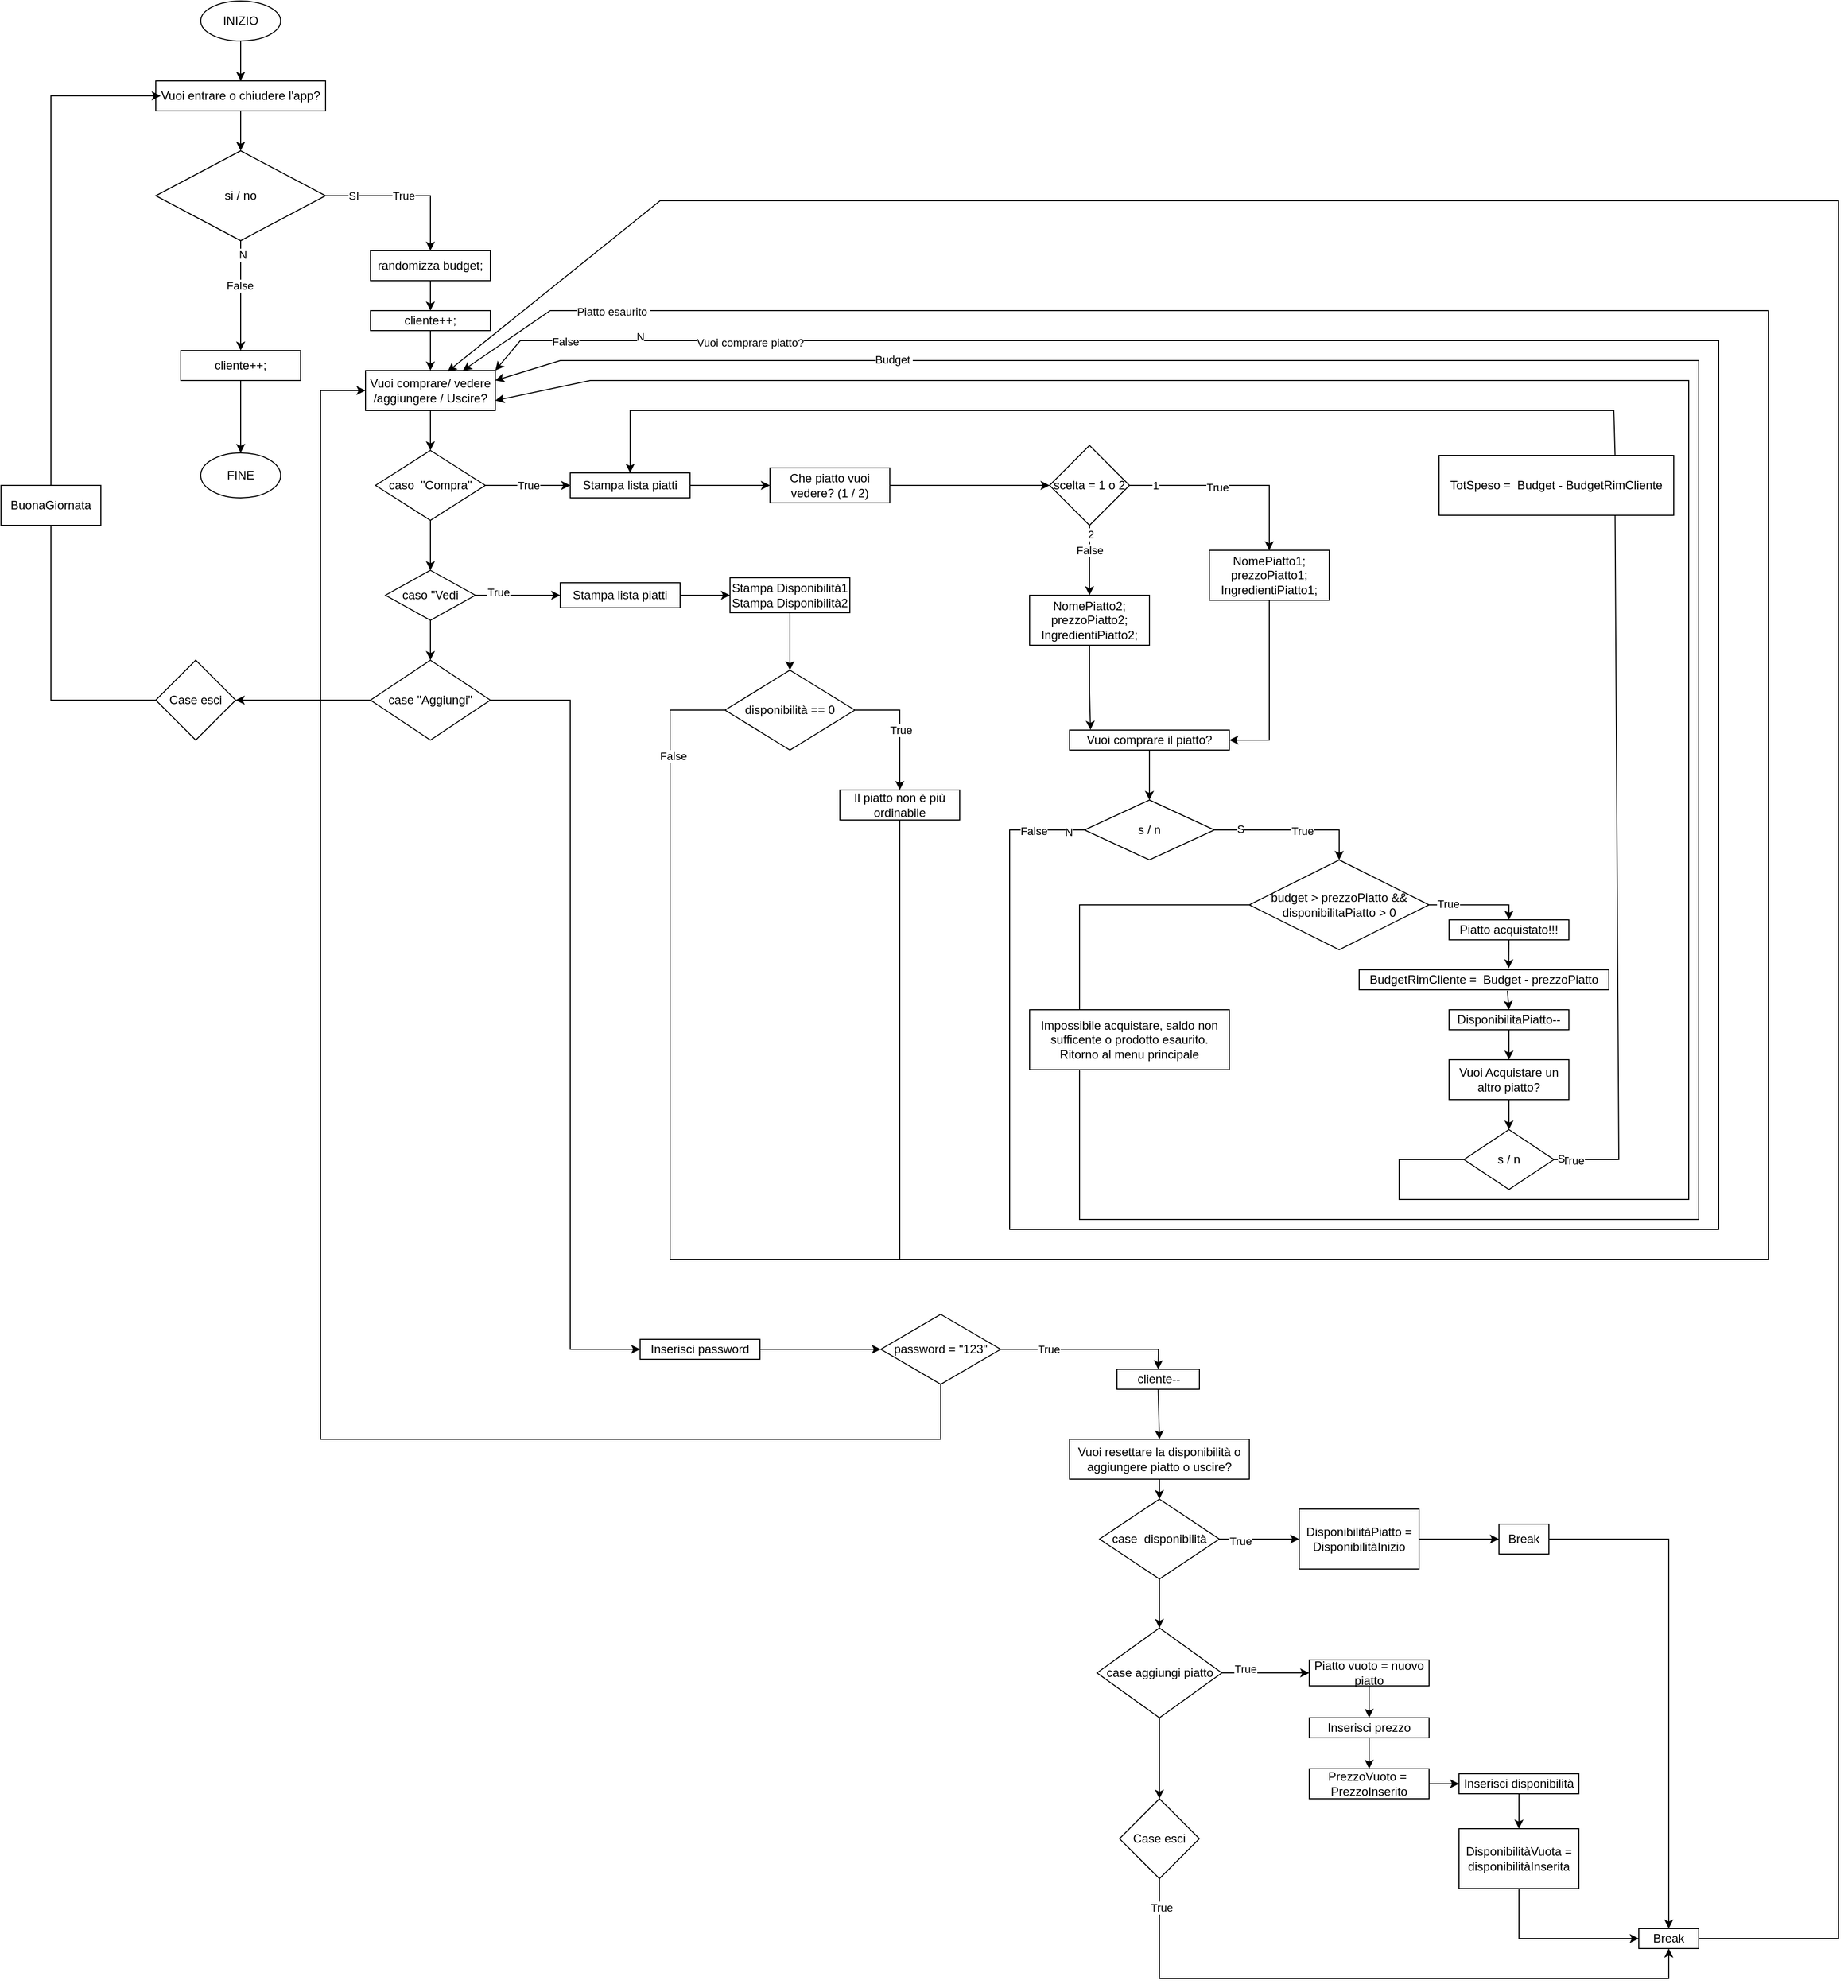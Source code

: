 <mxfile version="20.8.20" type="device"><diagram id="C5RBs43oDa-KdzZeNtuy" name="Page-1"><mxGraphModel dx="952" dy="991" grid="1" gridSize="10" guides="1" tooltips="1" connect="1" arrows="1" fold="1" page="1" pageScale="1" pageWidth="827" pageHeight="1169" math="0" shadow="0"><root><mxCell id="WIyWlLk6GJQsqaUBKTNV-0"/><mxCell id="WIyWlLk6GJQsqaUBKTNV-1" parent="WIyWlLk6GJQsqaUBKTNV-0"/><mxCell id="HWmcIT5yTy3Ce09cvXAD-0" value="INIZIO" style="ellipse;whiteSpace=wrap;html=1;" vertex="1" parent="WIyWlLk6GJQsqaUBKTNV-1"><mxGeometry x="440" y="80" width="80" height="40" as="geometry"/></mxCell><mxCell id="HWmcIT5yTy3Ce09cvXAD-1" value="" style="endArrow=classic;html=1;rounded=0;exitX=0.5;exitY=1;exitDx=0;exitDy=0;entryX=0.5;entryY=0;entryDx=0;entryDy=0;" edge="1" parent="WIyWlLk6GJQsqaUBKTNV-1" source="HWmcIT5yTy3Ce09cvXAD-0" target="HWmcIT5yTy3Ce09cvXAD-2"><mxGeometry width="50" height="50" relative="1" as="geometry"><mxPoint x="390" y="530" as="sourcePoint"/><mxPoint x="480" y="180" as="targetPoint"/></mxGeometry></mxCell><mxCell id="HWmcIT5yTy3Ce09cvXAD-2" value="Vuoi entrare o chiudere l'app?" style="rounded=0;whiteSpace=wrap;html=1;" vertex="1" parent="WIyWlLk6GJQsqaUBKTNV-1"><mxGeometry x="395" y="160" width="170" height="30" as="geometry"/></mxCell><mxCell id="HWmcIT5yTy3Ce09cvXAD-3" value="si / no" style="rhombus;whiteSpace=wrap;html=1;" vertex="1" parent="WIyWlLk6GJQsqaUBKTNV-1"><mxGeometry x="395" y="230" width="170" height="90" as="geometry"/></mxCell><mxCell id="HWmcIT5yTy3Ce09cvXAD-4" value="" style="endArrow=classic;html=1;rounded=0;exitX=0.5;exitY=1;exitDx=0;exitDy=0;entryX=0.5;entryY=0;entryDx=0;entryDy=0;" edge="1" parent="WIyWlLk6GJQsqaUBKTNV-1" source="HWmcIT5yTy3Ce09cvXAD-2" target="HWmcIT5yTy3Ce09cvXAD-3"><mxGeometry width="50" height="50" relative="1" as="geometry"><mxPoint x="390" y="520" as="sourcePoint"/><mxPoint x="440" y="470" as="targetPoint"/></mxGeometry></mxCell><mxCell id="HWmcIT5yTy3Ce09cvXAD-5" value="randomizza budget;" style="rounded=0;whiteSpace=wrap;html=1;" vertex="1" parent="WIyWlLk6GJQsqaUBKTNV-1"><mxGeometry x="610" y="330" width="120" height="30" as="geometry"/></mxCell><mxCell id="HWmcIT5yTy3Ce09cvXAD-6" value="Vuoi comprare/ vedere /aggiungere / Uscire?" style="rounded=0;whiteSpace=wrap;html=1;" vertex="1" parent="WIyWlLk6GJQsqaUBKTNV-1"><mxGeometry x="605" y="450" width="130" height="40" as="geometry"/></mxCell><mxCell id="HWmcIT5yTy3Ce09cvXAD-7" value="cliente++;" style="rounded=0;whiteSpace=wrap;html=1;" vertex="1" parent="WIyWlLk6GJQsqaUBKTNV-1"><mxGeometry x="610" y="390" width="120" height="20" as="geometry"/></mxCell><mxCell id="HWmcIT5yTy3Ce09cvXAD-8" value="" style="endArrow=classic;html=1;rounded=0;exitX=1;exitY=0.5;exitDx=0;exitDy=0;entryX=0.5;entryY=0;entryDx=0;entryDy=0;" edge="1" parent="WIyWlLk6GJQsqaUBKTNV-1" source="HWmcIT5yTy3Ce09cvXAD-3" target="HWmcIT5yTy3Ce09cvXAD-5"><mxGeometry width="50" height="50" relative="1" as="geometry"><mxPoint x="390" y="520" as="sourcePoint"/><mxPoint x="750" y="275" as="targetPoint"/><Array as="points"><mxPoint x="670" y="275"/></Array></mxGeometry></mxCell><mxCell id="HWmcIT5yTy3Ce09cvXAD-13" value="True" style="edgeLabel;html=1;align=center;verticalAlign=middle;resizable=0;points=[];" vertex="1" connectable="0" parent="HWmcIT5yTy3Ce09cvXAD-8"><mxGeometry x="-0.025" relative="1" as="geometry"><mxPoint as="offset"/></mxGeometry></mxCell><mxCell id="HWmcIT5yTy3Ce09cvXAD-14" value="SI" style="edgeLabel;html=1;align=center;verticalAlign=middle;resizable=0;points=[];" vertex="1" connectable="0" parent="HWmcIT5yTy3Ce09cvXAD-8"><mxGeometry x="-0.65" relative="1" as="geometry"><mxPoint as="offset"/></mxGeometry></mxCell><mxCell id="HWmcIT5yTy3Ce09cvXAD-10" value="cliente++;" style="rounded=0;whiteSpace=wrap;html=1;" vertex="1" parent="WIyWlLk6GJQsqaUBKTNV-1"><mxGeometry x="420" y="430" width="120" height="30" as="geometry"/></mxCell><mxCell id="HWmcIT5yTy3Ce09cvXAD-11" value="" style="endArrow=classic;html=1;rounded=0;exitX=0.5;exitY=1;exitDx=0;exitDy=0;entryX=0.5;entryY=0;entryDx=0;entryDy=0;" edge="1" parent="WIyWlLk6GJQsqaUBKTNV-1" source="HWmcIT5yTy3Ce09cvXAD-5" target="HWmcIT5yTy3Ce09cvXAD-7"><mxGeometry width="50" height="50" relative="1" as="geometry"><mxPoint x="390" y="520" as="sourcePoint"/><mxPoint x="440" y="470" as="targetPoint"/></mxGeometry></mxCell><mxCell id="HWmcIT5yTy3Ce09cvXAD-15" value="" style="endArrow=classic;html=1;rounded=0;exitX=0.5;exitY=1;exitDx=0;exitDy=0;entryX=0.5;entryY=0;entryDx=0;entryDy=0;" edge="1" parent="WIyWlLk6GJQsqaUBKTNV-1" source="HWmcIT5yTy3Ce09cvXAD-3" target="HWmcIT5yTy3Ce09cvXAD-10"><mxGeometry width="50" height="50" relative="1" as="geometry"><mxPoint x="390" y="520" as="sourcePoint"/><mxPoint x="160" y="320" as="targetPoint"/><Array as="points"><mxPoint x="480" y="360"/></Array></mxGeometry></mxCell><mxCell id="HWmcIT5yTy3Ce09cvXAD-155" value="N" style="edgeLabel;html=1;align=center;verticalAlign=middle;resizable=0;points=[];" vertex="1" connectable="0" parent="HWmcIT5yTy3Ce09cvXAD-15"><mxGeometry x="-0.758" y="2" relative="1" as="geometry"><mxPoint as="offset"/></mxGeometry></mxCell><mxCell id="HWmcIT5yTy3Ce09cvXAD-156" value="False" style="edgeLabel;html=1;align=center;verticalAlign=middle;resizable=0;points=[];" vertex="1" connectable="0" parent="HWmcIT5yTy3Ce09cvXAD-15"><mxGeometry x="-0.19" y="-1" relative="1" as="geometry"><mxPoint as="offset"/></mxGeometry></mxCell><mxCell id="HWmcIT5yTy3Ce09cvXAD-16" value="" style="endArrow=classic;html=1;rounded=0;exitX=0.5;exitY=1;exitDx=0;exitDy=0;entryX=0.5;entryY=0;entryDx=0;entryDy=0;" edge="1" parent="WIyWlLk6GJQsqaUBKTNV-1" source="HWmcIT5yTy3Ce09cvXAD-10" target="HWmcIT5yTy3Ce09cvXAD-17"><mxGeometry width="50" height="50" relative="1" as="geometry"><mxPoint x="390" y="650" as="sourcePoint"/><mxPoint x="140" y="490" as="targetPoint"/></mxGeometry></mxCell><mxCell id="HWmcIT5yTy3Ce09cvXAD-17" value="FINE" style="ellipse;whiteSpace=wrap;html=1;" vertex="1" parent="WIyWlLk6GJQsqaUBKTNV-1"><mxGeometry x="440" y="532.5" width="80" height="45" as="geometry"/></mxCell><mxCell id="HWmcIT5yTy3Ce09cvXAD-18" value="" style="endArrow=classic;html=1;rounded=0;exitX=0.5;exitY=1;exitDx=0;exitDy=0;entryX=0.5;entryY=0;entryDx=0;entryDy=0;" edge="1" parent="WIyWlLk6GJQsqaUBKTNV-1" source="HWmcIT5yTy3Ce09cvXAD-7" target="HWmcIT5yTy3Ce09cvXAD-6"><mxGeometry width="50" height="50" relative="1" as="geometry"><mxPoint x="390" y="630" as="sourcePoint"/><mxPoint x="440" y="580" as="targetPoint"/></mxGeometry></mxCell><mxCell id="HWmcIT5yTy3Ce09cvXAD-19" value="caso&amp;nbsp; &quot;Compra&quot;" style="rhombus;whiteSpace=wrap;html=1;" vertex="1" parent="WIyWlLk6GJQsqaUBKTNV-1"><mxGeometry x="615" y="530" width="110" height="70" as="geometry"/></mxCell><mxCell id="HWmcIT5yTy3Ce09cvXAD-20" value="" style="endArrow=classic;html=1;rounded=0;exitX=0.5;exitY=1;exitDx=0;exitDy=0;entryX=0.5;entryY=0;entryDx=0;entryDy=0;" edge="1" parent="WIyWlLk6GJQsqaUBKTNV-1" source="HWmcIT5yTy3Ce09cvXAD-6" target="HWmcIT5yTy3Ce09cvXAD-19"><mxGeometry width="50" height="50" relative="1" as="geometry"><mxPoint x="610" y="630" as="sourcePoint"/><mxPoint x="660" y="580" as="targetPoint"/></mxGeometry></mxCell><mxCell id="HWmcIT5yTy3Ce09cvXAD-21" value="Stampa lista piatti" style="rounded=0;whiteSpace=wrap;html=1;" vertex="1" parent="WIyWlLk6GJQsqaUBKTNV-1"><mxGeometry x="810" y="552.5" width="120" height="25" as="geometry"/></mxCell><mxCell id="HWmcIT5yTy3Ce09cvXAD-22" value="True" style="endArrow=classic;html=1;rounded=0;exitX=1;exitY=0.5;exitDx=0;exitDy=0;entryX=0;entryY=0.5;entryDx=0;entryDy=0;" edge="1" parent="WIyWlLk6GJQsqaUBKTNV-1" source="HWmcIT5yTy3Ce09cvXAD-19" target="HWmcIT5yTy3Ce09cvXAD-21"><mxGeometry width="50" height="50" relative="1" as="geometry"><mxPoint x="950" y="630" as="sourcePoint"/><mxPoint x="1000" y="580" as="targetPoint"/></mxGeometry></mxCell><mxCell id="HWmcIT5yTy3Ce09cvXAD-23" value="Che piatto vuoi vedere? (1 / 2)" style="rounded=0;whiteSpace=wrap;html=1;" vertex="1" parent="WIyWlLk6GJQsqaUBKTNV-1"><mxGeometry x="1010" y="547.5" width="120" height="35" as="geometry"/></mxCell><mxCell id="HWmcIT5yTy3Ce09cvXAD-24" value="" style="endArrow=classic;html=1;rounded=0;exitX=1;exitY=0.5;exitDx=0;exitDy=0;entryX=0;entryY=0.5;entryDx=0;entryDy=0;" edge="1" parent="WIyWlLk6GJQsqaUBKTNV-1" source="HWmcIT5yTy3Ce09cvXAD-21" target="HWmcIT5yTy3Ce09cvXAD-23"><mxGeometry width="50" height="50" relative="1" as="geometry"><mxPoint x="950" y="630" as="sourcePoint"/><mxPoint x="1000" y="580" as="targetPoint"/></mxGeometry></mxCell><mxCell id="HWmcIT5yTy3Ce09cvXAD-25" value="scelta = 1 o 2" style="rhombus;whiteSpace=wrap;html=1;" vertex="1" parent="WIyWlLk6GJQsqaUBKTNV-1"><mxGeometry x="1290" y="525" width="80" height="80" as="geometry"/></mxCell><mxCell id="HWmcIT5yTy3Ce09cvXAD-26" value="" style="endArrow=classic;html=1;rounded=0;exitX=1;exitY=0.5;exitDx=0;exitDy=0;entryX=0;entryY=0.5;entryDx=0;entryDy=0;" edge="1" parent="WIyWlLk6GJQsqaUBKTNV-1" source="HWmcIT5yTy3Ce09cvXAD-23" target="HWmcIT5yTy3Ce09cvXAD-25"><mxGeometry width="50" height="50" relative="1" as="geometry"><mxPoint x="1100" y="750" as="sourcePoint"/><mxPoint x="1150" y="700" as="targetPoint"/></mxGeometry></mxCell><mxCell id="HWmcIT5yTy3Ce09cvXAD-27" value="NomePiatto1;&lt;br&gt;prezzoPiatto1;&lt;br&gt;IngredientiPiatto1;" style="rounded=0;whiteSpace=wrap;html=1;" vertex="1" parent="WIyWlLk6GJQsqaUBKTNV-1"><mxGeometry x="1450" y="630" width="120" height="50" as="geometry"/></mxCell><mxCell id="HWmcIT5yTy3Ce09cvXAD-28" value="" style="endArrow=classic;html=1;rounded=0;exitX=1;exitY=0.5;exitDx=0;exitDy=0;entryX=0.5;entryY=0;entryDx=0;entryDy=0;" edge="1" parent="WIyWlLk6GJQsqaUBKTNV-1" source="HWmcIT5yTy3Ce09cvXAD-25" target="HWmcIT5yTy3Ce09cvXAD-27"><mxGeometry width="50" height="50" relative="1" as="geometry"><mxPoint x="1100" y="740" as="sourcePoint"/><mxPoint x="1150" y="690" as="targetPoint"/><Array as="points"><mxPoint x="1510" y="565"/></Array></mxGeometry></mxCell><mxCell id="HWmcIT5yTy3Ce09cvXAD-29" value="1" style="edgeLabel;html=1;align=center;verticalAlign=middle;resizable=0;points=[];" vertex="1" connectable="0" parent="HWmcIT5yTy3Ce09cvXAD-28"><mxGeometry x="-0.744" relative="1" as="geometry"><mxPoint as="offset"/></mxGeometry></mxCell><mxCell id="HWmcIT5yTy3Ce09cvXAD-30" value="True" style="edgeLabel;html=1;align=center;verticalAlign=middle;resizable=0;points=[];" vertex="1" connectable="0" parent="HWmcIT5yTy3Ce09cvXAD-28"><mxGeometry x="-0.144" y="-2" relative="1" as="geometry"><mxPoint as="offset"/></mxGeometry></mxCell><mxCell id="HWmcIT5yTy3Ce09cvXAD-31" value="NomePiatto2;&lt;br style=&quot;border-color: var(--border-color);&quot;&gt;prezzoPiatto2;&lt;br style=&quot;border-color: var(--border-color);&quot;&gt;IngredientiPiatto2;" style="rounded=0;whiteSpace=wrap;html=1;" vertex="1" parent="WIyWlLk6GJQsqaUBKTNV-1"><mxGeometry x="1270" y="675" width="120" height="50" as="geometry"/></mxCell><mxCell id="HWmcIT5yTy3Ce09cvXAD-32" value="" style="endArrow=classic;html=1;rounded=0;exitX=0.5;exitY=1;exitDx=0;exitDy=0;entryX=0.5;entryY=0;entryDx=0;entryDy=0;" edge="1" parent="WIyWlLk6GJQsqaUBKTNV-1" source="HWmcIT5yTy3Ce09cvXAD-25" target="HWmcIT5yTy3Ce09cvXAD-31"><mxGeometry width="50" height="50" relative="1" as="geometry"><mxPoint x="1100" y="720" as="sourcePoint"/><mxPoint x="1150" y="670" as="targetPoint"/><Array as="points"><mxPoint x="1330" y="650"/></Array></mxGeometry></mxCell><mxCell id="HWmcIT5yTy3Ce09cvXAD-33" value="2" style="edgeLabel;html=1;align=center;verticalAlign=middle;resizable=0;points=[];" vertex="1" connectable="0" parent="HWmcIT5yTy3Ce09cvXAD-32"><mxGeometry x="-0.764" y="1" relative="1" as="geometry"><mxPoint as="offset"/></mxGeometry></mxCell><mxCell id="HWmcIT5yTy3Ce09cvXAD-34" value="False" style="edgeLabel;html=1;align=center;verticalAlign=middle;resizable=0;points=[];" vertex="1" connectable="0" parent="HWmcIT5yTy3Ce09cvXAD-32"><mxGeometry x="-0.279" relative="1" as="geometry"><mxPoint as="offset"/></mxGeometry></mxCell><mxCell id="HWmcIT5yTy3Ce09cvXAD-35" value="" style="endArrow=classic;html=1;rounded=0;exitX=0.5;exitY=1;exitDx=0;exitDy=0;entryX=0.131;entryY=-0.012;entryDx=0;entryDy=0;entryPerimeter=0;" edge="1" parent="WIyWlLk6GJQsqaUBKTNV-1" source="HWmcIT5yTy3Ce09cvXAD-31" target="HWmcIT5yTy3Ce09cvXAD-38"><mxGeometry width="50" height="50" relative="1" as="geometry"><mxPoint x="1100" y="850" as="sourcePoint"/><mxPoint x="1080" y="870" as="targetPoint"/><Array as="points"><mxPoint x="1330" y="770"/></Array></mxGeometry></mxCell><mxCell id="HWmcIT5yTy3Ce09cvXAD-36" value="" style="endArrow=classic;html=1;rounded=0;exitX=0.5;exitY=1;exitDx=0;exitDy=0;entryX=1;entryY=0.5;entryDx=0;entryDy=0;" edge="1" parent="WIyWlLk6GJQsqaUBKTNV-1" source="HWmcIT5yTy3Ce09cvXAD-27" target="HWmcIT5yTy3Ce09cvXAD-38"><mxGeometry width="50" height="50" relative="1" as="geometry"><mxPoint x="1100" y="850" as="sourcePoint"/><mxPoint x="1080" y="870" as="targetPoint"/><Array as="points"><mxPoint x="1510" y="780"/><mxPoint x="1510" y="820"/></Array></mxGeometry></mxCell><mxCell id="HWmcIT5yTy3Ce09cvXAD-37" value="s / n" style="rhombus;whiteSpace=wrap;html=1;" vertex="1" parent="WIyWlLk6GJQsqaUBKTNV-1"><mxGeometry x="1325" y="880" width="130" height="60" as="geometry"/></mxCell><mxCell id="HWmcIT5yTy3Ce09cvXAD-38" value="Vuoi comprare il piatto?" style="rounded=0;whiteSpace=wrap;html=1;" vertex="1" parent="WIyWlLk6GJQsqaUBKTNV-1"><mxGeometry x="1310" y="810" width="160" height="20" as="geometry"/></mxCell><mxCell id="HWmcIT5yTy3Ce09cvXAD-39" value="" style="endArrow=classic;html=1;rounded=0;exitX=0.5;exitY=1;exitDx=0;exitDy=0;entryX=0.5;entryY=0;entryDx=0;entryDy=0;" edge="1" parent="WIyWlLk6GJQsqaUBKTNV-1" source="HWmcIT5yTy3Ce09cvXAD-38" target="HWmcIT5yTy3Ce09cvXAD-37"><mxGeometry width="50" height="50" relative="1" as="geometry"><mxPoint x="1100" y="840" as="sourcePoint"/><mxPoint x="1150" y="790" as="targetPoint"/></mxGeometry></mxCell><mxCell id="HWmcIT5yTy3Ce09cvXAD-41" value="budget &amp;gt; prezzoPiatto &amp;amp;&amp;amp;&lt;br&gt;disponibilitaPiatto &amp;gt; 0" style="rhombus;whiteSpace=wrap;html=1;" vertex="1" parent="WIyWlLk6GJQsqaUBKTNV-1"><mxGeometry x="1490" y="940" width="180" height="90" as="geometry"/></mxCell><mxCell id="HWmcIT5yTy3Ce09cvXAD-46" value="Piatto acquistato!!!" style="rounded=0;whiteSpace=wrap;html=1;" vertex="1" parent="WIyWlLk6GJQsqaUBKTNV-1"><mxGeometry x="1690" y="1000" width="120" height="20" as="geometry"/></mxCell><mxCell id="HWmcIT5yTy3Ce09cvXAD-47" value="DisponibilitaPiatto--" style="rounded=0;whiteSpace=wrap;html=1;" vertex="1" parent="WIyWlLk6GJQsqaUBKTNV-1"><mxGeometry x="1690" y="1090" width="120" height="20" as="geometry"/></mxCell><mxCell id="HWmcIT5yTy3Ce09cvXAD-51" value="" style="endArrow=classic;html=1;rounded=0;exitX=1;exitY=0.5;exitDx=0;exitDy=0;entryX=0.5;entryY=0;entryDx=0;entryDy=0;" edge="1" parent="WIyWlLk6GJQsqaUBKTNV-1" source="HWmcIT5yTy3Ce09cvXAD-37" target="HWmcIT5yTy3Ce09cvXAD-41"><mxGeometry width="50" height="50" relative="1" as="geometry"><mxPoint x="1610" y="940" as="sourcePoint"/><mxPoint x="1660" y="890" as="targetPoint"/><Array as="points"><mxPoint x="1580" y="910"/></Array></mxGeometry></mxCell><mxCell id="HWmcIT5yTy3Ce09cvXAD-52" value="S" style="edgeLabel;html=1;align=center;verticalAlign=middle;resizable=0;points=[];" vertex="1" connectable="0" parent="HWmcIT5yTy3Ce09cvXAD-51"><mxGeometry x="-0.664" y="1" relative="1" as="geometry"><mxPoint as="offset"/></mxGeometry></mxCell><mxCell id="HWmcIT5yTy3Ce09cvXAD-53" value="True" style="edgeLabel;html=1;align=center;verticalAlign=middle;resizable=0;points=[];" vertex="1" connectable="0" parent="HWmcIT5yTy3Ce09cvXAD-51"><mxGeometry x="0.136" y="-1" relative="1" as="geometry"><mxPoint as="offset"/></mxGeometry></mxCell><mxCell id="HWmcIT5yTy3Ce09cvXAD-54" value="" style="endArrow=classic;html=1;rounded=0;exitX=1;exitY=0.5;exitDx=0;exitDy=0;entryX=0.5;entryY=0;entryDx=0;entryDy=0;" edge="1" parent="WIyWlLk6GJQsqaUBKTNV-1" source="HWmcIT5yTy3Ce09cvXAD-41" target="HWmcIT5yTy3Ce09cvXAD-46"><mxGeometry width="50" height="50" relative="1" as="geometry"><mxPoint x="1610" y="1070" as="sourcePoint"/><mxPoint x="1660" y="1020" as="targetPoint"/><Array as="points"><mxPoint x="1750" y="985"/></Array></mxGeometry></mxCell><mxCell id="HWmcIT5yTy3Ce09cvXAD-55" value="True" style="edgeLabel;html=1;align=center;verticalAlign=middle;resizable=0;points=[];" vertex="1" connectable="0" parent="HWmcIT5yTy3Ce09cvXAD-54"><mxGeometry x="-0.6" y="1" relative="1" as="geometry"><mxPoint as="offset"/></mxGeometry></mxCell><mxCell id="HWmcIT5yTy3Ce09cvXAD-56" value="Vuoi Acquistare un altro piatto?" style="rounded=0;whiteSpace=wrap;html=1;" vertex="1" parent="WIyWlLk6GJQsqaUBKTNV-1"><mxGeometry x="1690" y="1140" width="120" height="40" as="geometry"/></mxCell><mxCell id="HWmcIT5yTy3Ce09cvXAD-57" value="" style="endArrow=classic;html=1;rounded=0;exitX=0.5;exitY=1;exitDx=0;exitDy=0;entryX=0.5;entryY=0;entryDx=0;entryDy=0;" edge="1" parent="WIyWlLk6GJQsqaUBKTNV-1" source="HWmcIT5yTy3Ce09cvXAD-47" target="HWmcIT5yTy3Ce09cvXAD-56"><mxGeometry width="50" height="50" relative="1" as="geometry"><mxPoint x="1610" y="1190" as="sourcePoint"/><mxPoint x="1660" y="1140" as="targetPoint"/></mxGeometry></mxCell><mxCell id="HWmcIT5yTy3Ce09cvXAD-58" value="s / n" style="rhombus;whiteSpace=wrap;html=1;" vertex="1" parent="WIyWlLk6GJQsqaUBKTNV-1"><mxGeometry x="1705" y="1210" width="90" height="60" as="geometry"/></mxCell><mxCell id="HWmcIT5yTy3Ce09cvXAD-59" value="" style="endArrow=classic;html=1;rounded=0;exitX=0.5;exitY=1;exitDx=0;exitDy=0;entryX=0.5;entryY=0;entryDx=0;entryDy=0;" edge="1" parent="WIyWlLk6GJQsqaUBKTNV-1" source="HWmcIT5yTy3Ce09cvXAD-56" target="HWmcIT5yTy3Ce09cvXAD-58"><mxGeometry width="50" height="50" relative="1" as="geometry"><mxPoint x="1610" y="1060" as="sourcePoint"/><mxPoint x="1660" y="1010" as="targetPoint"/></mxGeometry></mxCell><mxCell id="HWmcIT5yTy3Ce09cvXAD-61" value="" style="endArrow=classic;html=1;rounded=0;exitX=0.75;exitY=0;exitDx=0;exitDy=0;entryX=0.5;entryY=0;entryDx=0;entryDy=0;startArrow=none;" edge="1" parent="WIyWlLk6GJQsqaUBKTNV-1" source="HWmcIT5yTy3Ce09cvXAD-75" target="HWmcIT5yTy3Ce09cvXAD-21"><mxGeometry width="50" height="50" relative="1" as="geometry"><mxPoint x="1420" y="940" as="sourcePoint"/><mxPoint x="840" y="490" as="targetPoint"/><Array as="points"><mxPoint x="1855" y="490"/><mxPoint x="870" y="490"/></Array></mxGeometry></mxCell><mxCell id="HWmcIT5yTy3Ce09cvXAD-63" value="" style="endArrow=classic;html=1;rounded=0;exitX=0;exitY=0.5;exitDx=0;exitDy=0;entryX=1;entryY=0;entryDx=0;entryDy=0;" edge="1" parent="WIyWlLk6GJQsqaUBKTNV-1" source="HWmcIT5yTy3Ce09cvXAD-37" target="HWmcIT5yTy3Ce09cvXAD-6"><mxGeometry width="50" height="50" relative="1" as="geometry"><mxPoint x="1550" y="940" as="sourcePoint"/><mxPoint x="1310" y="410" as="targetPoint"/><Array as="points"><mxPoint x="1250" y="910"/><mxPoint x="1250" y="1310"/><mxPoint x="1960" y="1310"/><mxPoint x="1960" y="420"/><mxPoint x="760" y="420"/></Array></mxGeometry></mxCell><mxCell id="HWmcIT5yTy3Ce09cvXAD-65" value="N" style="edgeLabel;html=1;align=center;verticalAlign=middle;resizable=0;points=[];" vertex="1" connectable="0" parent="HWmcIT5yTy3Ce09cvXAD-63"><mxGeometry x="-0.99" y="2" relative="1" as="geometry"><mxPoint as="offset"/></mxGeometry></mxCell><mxCell id="HWmcIT5yTy3Ce09cvXAD-66" value="False" style="edgeLabel;html=1;align=center;verticalAlign=middle;resizable=0;points=[];" vertex="1" connectable="0" parent="HWmcIT5yTy3Ce09cvXAD-63"><mxGeometry x="-0.969" y="1" relative="1" as="geometry"><mxPoint as="offset"/></mxGeometry></mxCell><mxCell id="HWmcIT5yTy3Ce09cvXAD-67" value="False" style="edgeLabel;html=1;align=center;verticalAlign=middle;resizable=0;points=[];" vertex="1" connectable="0" parent="HWmcIT5yTy3Ce09cvXAD-63"><mxGeometry x="0.95" y="1" relative="1" as="geometry"><mxPoint x="1" as="offset"/></mxGeometry></mxCell><mxCell id="HWmcIT5yTy3Ce09cvXAD-68" value="N" style="edgeLabel;html=1;align=center;verticalAlign=middle;resizable=0;points=[];" vertex="1" connectable="0" parent="HWmcIT5yTy3Ce09cvXAD-63"><mxGeometry x="0.904" y="-4" relative="1" as="geometry"><mxPoint as="offset"/></mxGeometry></mxCell><mxCell id="HWmcIT5yTy3Ce09cvXAD-69" value="Vuoi comprare piatto?" style="edgeLabel;html=1;align=center;verticalAlign=middle;resizable=0;points=[];" vertex="1" connectable="0" parent="HWmcIT5yTy3Ce09cvXAD-63"><mxGeometry x="0.838" y="2" relative="1" as="geometry"><mxPoint as="offset"/></mxGeometry></mxCell><mxCell id="HWmcIT5yTy3Ce09cvXAD-70" value="" style="endArrow=classic;html=1;rounded=0;exitX=0;exitY=0.5;exitDx=0;exitDy=0;entryX=1;entryY=0.25;entryDx=0;entryDy=0;" edge="1" parent="WIyWlLk6GJQsqaUBKTNV-1" source="HWmcIT5yTy3Ce09cvXAD-41" target="HWmcIT5yTy3Ce09cvXAD-6"><mxGeometry width="50" height="50" relative="1" as="geometry"><mxPoint x="1570" y="940" as="sourcePoint"/><mxPoint x="1150" y="460" as="targetPoint"/><Array as="points"><mxPoint x="1320" y="985"/><mxPoint x="1320" y="1300"/><mxPoint x="1940" y="1300"/><mxPoint x="1940" y="440"/><mxPoint x="800" y="440"/></Array></mxGeometry></mxCell><mxCell id="HWmcIT5yTy3Ce09cvXAD-79" value="Budget&amp;nbsp;" style="edgeLabel;html=1;align=center;verticalAlign=middle;resizable=0;points=[];" vertex="1" connectable="0" parent="HWmcIT5yTy3Ce09cvXAD-70"><mxGeometry x="0.747" y="-1" relative="1" as="geometry"><mxPoint as="offset"/></mxGeometry></mxCell><mxCell id="HWmcIT5yTy3Ce09cvXAD-71" value="Impossibile acquistare, saldo non sufficente o prodotto esaurito. Ritorno al menu principale" style="rounded=0;whiteSpace=wrap;html=1;" vertex="1" parent="WIyWlLk6GJQsqaUBKTNV-1"><mxGeometry x="1270" y="1090" width="200" height="60" as="geometry"/></mxCell><mxCell id="HWmcIT5yTy3Ce09cvXAD-72" value="" style="endArrow=classic;html=1;rounded=0;exitX=0;exitY=0.5;exitDx=0;exitDy=0;entryX=1;entryY=0.75;entryDx=0;entryDy=0;" edge="1" parent="WIyWlLk6GJQsqaUBKTNV-1" source="HWmcIT5yTy3Ce09cvXAD-58" target="HWmcIT5yTy3Ce09cvXAD-6"><mxGeometry width="50" height="50" relative="1" as="geometry"><mxPoint x="1610" y="1040" as="sourcePoint"/><mxPoint x="830" y="460" as="targetPoint"/><Array as="points"><mxPoint x="1640" y="1240"/><mxPoint x="1640" y="1280"/><mxPoint x="1930" y="1280"/><mxPoint x="1930" y="460"/><mxPoint x="830" y="460"/></Array></mxGeometry></mxCell><mxCell id="HWmcIT5yTy3Ce09cvXAD-73" value="BudgetRimCliente =&amp;nbsp; Budget - prezzoPiatto" style="rounded=0;whiteSpace=wrap;html=1;" vertex="1" parent="WIyWlLk6GJQsqaUBKTNV-1"><mxGeometry x="1600" y="1050" width="250" height="20" as="geometry"/></mxCell><mxCell id="HWmcIT5yTy3Ce09cvXAD-76" value="" style="endArrow=none;html=1;rounded=0;exitX=1;exitY=0.5;exitDx=0;exitDy=0;entryX=0.75;entryY=1;entryDx=0;entryDy=0;" edge="1" parent="WIyWlLk6GJQsqaUBKTNV-1" source="HWmcIT5yTy3Ce09cvXAD-58" target="HWmcIT5yTy3Ce09cvXAD-75"><mxGeometry width="50" height="50" relative="1" as="geometry"><mxPoint x="1795" y="1240" as="sourcePoint"/><mxPoint x="1860" y="610" as="targetPoint"/><Array as="points"><mxPoint x="1860" y="1240"/></Array></mxGeometry></mxCell><mxCell id="HWmcIT5yTy3Ce09cvXAD-77" value="True" style="edgeLabel;html=1;align=center;verticalAlign=middle;resizable=0;points=[];" vertex="1" connectable="0" parent="HWmcIT5yTy3Ce09cvXAD-76"><mxGeometry x="-0.946" y="-1" relative="1" as="geometry"><mxPoint as="offset"/></mxGeometry></mxCell><mxCell id="HWmcIT5yTy3Ce09cvXAD-78" value="S" style="edgeLabel;html=1;align=center;verticalAlign=middle;resizable=0;points=[];" vertex="1" connectable="0" parent="HWmcIT5yTy3Ce09cvXAD-76"><mxGeometry x="-0.98" y="1" relative="1" as="geometry"><mxPoint as="offset"/></mxGeometry></mxCell><mxCell id="HWmcIT5yTy3Ce09cvXAD-75" value="TotSpeso =&amp;nbsp; Budget - BudgetRimCliente" style="rounded=0;whiteSpace=wrap;html=1;" vertex="1" parent="WIyWlLk6GJQsqaUBKTNV-1"><mxGeometry x="1680" y="535" width="235" height="60" as="geometry"/></mxCell><mxCell id="HWmcIT5yTy3Ce09cvXAD-80" value="" style="endArrow=classic;html=1;rounded=0;exitX=0.5;exitY=1;exitDx=0;exitDy=0;entryX=0.599;entryY=-0.074;entryDx=0;entryDy=0;entryPerimeter=0;" edge="1" parent="WIyWlLk6GJQsqaUBKTNV-1" source="HWmcIT5yTy3Ce09cvXAD-46" target="HWmcIT5yTy3Ce09cvXAD-73"><mxGeometry width="50" height="50" relative="1" as="geometry"><mxPoint x="1770" y="1010" as="sourcePoint"/><mxPoint x="1820" y="960" as="targetPoint"/></mxGeometry></mxCell><mxCell id="HWmcIT5yTy3Ce09cvXAD-81" value="" style="endArrow=classic;html=1;rounded=0;exitX=0.594;exitY=1.051;exitDx=0;exitDy=0;exitPerimeter=0;entryX=0.5;entryY=0;entryDx=0;entryDy=0;" edge="1" parent="WIyWlLk6GJQsqaUBKTNV-1" source="HWmcIT5yTy3Ce09cvXAD-73" target="HWmcIT5yTy3Ce09cvXAD-47"><mxGeometry width="50" height="50" relative="1" as="geometry"><mxPoint x="1770" y="1010" as="sourcePoint"/><mxPoint x="1820" y="960" as="targetPoint"/></mxGeometry></mxCell><mxCell id="HWmcIT5yTy3Ce09cvXAD-83" value="caso &quot;Vedi" style="rhombus;whiteSpace=wrap;html=1;" vertex="1" parent="WIyWlLk6GJQsqaUBKTNV-1"><mxGeometry x="625" y="650" width="90" height="50" as="geometry"/></mxCell><mxCell id="HWmcIT5yTy3Ce09cvXAD-84" value="" style="endArrow=classic;html=1;rounded=0;exitX=0.5;exitY=1;exitDx=0;exitDy=0;entryX=0.5;entryY=0;entryDx=0;entryDy=0;" edge="1" parent="WIyWlLk6GJQsqaUBKTNV-1" source="HWmcIT5yTy3Ce09cvXAD-19" target="HWmcIT5yTy3Ce09cvXAD-83"><mxGeometry width="50" height="50" relative="1" as="geometry"><mxPoint x="900" y="890" as="sourcePoint"/><mxPoint x="950" y="840" as="targetPoint"/></mxGeometry></mxCell><mxCell id="HWmcIT5yTy3Ce09cvXAD-85" value="Stampa lista piatti" style="rounded=0;whiteSpace=wrap;html=1;" vertex="1" parent="WIyWlLk6GJQsqaUBKTNV-1"><mxGeometry x="800" y="662.5" width="120" height="25" as="geometry"/></mxCell><mxCell id="HWmcIT5yTy3Ce09cvXAD-86" value="Stampa Disponibilità1&lt;br&gt;Stampa Disponibilità2" style="whiteSpace=wrap;html=1;" vertex="1" parent="WIyWlLk6GJQsqaUBKTNV-1"><mxGeometry x="970" y="657.5" width="120" height="35" as="geometry"/></mxCell><mxCell id="HWmcIT5yTy3Ce09cvXAD-87" value="" style="endArrow=classic;html=1;rounded=0;exitX=1;exitY=0.5;exitDx=0;exitDy=0;entryX=0;entryY=0.5;entryDx=0;entryDy=0;" edge="1" parent="WIyWlLk6GJQsqaUBKTNV-1" source="HWmcIT5yTy3Ce09cvXAD-83" target="HWmcIT5yTy3Ce09cvXAD-85"><mxGeometry width="50" height="50" relative="1" as="geometry"><mxPoint x="1020" y="880" as="sourcePoint"/><mxPoint x="1070" y="830" as="targetPoint"/></mxGeometry></mxCell><mxCell id="HWmcIT5yTy3Ce09cvXAD-88" value="True" style="edgeLabel;html=1;align=center;verticalAlign=middle;resizable=0;points=[];" vertex="1" connectable="0" parent="HWmcIT5yTy3Ce09cvXAD-87"><mxGeometry x="-0.453" y="3" relative="1" as="geometry"><mxPoint as="offset"/></mxGeometry></mxCell><mxCell id="HWmcIT5yTy3Ce09cvXAD-89" value="" style="endArrow=classic;html=1;rounded=0;exitX=1;exitY=0.5;exitDx=0;exitDy=0;entryX=0;entryY=0.5;entryDx=0;entryDy=0;" edge="1" parent="WIyWlLk6GJQsqaUBKTNV-1" source="HWmcIT5yTy3Ce09cvXAD-85" target="HWmcIT5yTy3Ce09cvXAD-86"><mxGeometry width="50" height="50" relative="1" as="geometry"><mxPoint x="1020" y="880" as="sourcePoint"/><mxPoint x="1070" y="830" as="targetPoint"/></mxGeometry></mxCell><mxCell id="HWmcIT5yTy3Ce09cvXAD-90" value="" style="endArrow=classic;html=1;rounded=0;exitX=0.5;exitY=1;exitDx=0;exitDy=0;entryX=0.5;entryY=0;entryDx=0;entryDy=0;" edge="1" parent="WIyWlLk6GJQsqaUBKTNV-1" source="HWmcIT5yTy3Ce09cvXAD-86" target="HWmcIT5yTy3Ce09cvXAD-91"><mxGeometry width="50" height="50" relative="1" as="geometry"><mxPoint x="1020" y="880" as="sourcePoint"/><mxPoint x="1030" y="730" as="targetPoint"/></mxGeometry></mxCell><mxCell id="HWmcIT5yTy3Ce09cvXAD-91" value="disponibilità == 0" style="rhombus;whiteSpace=wrap;html=1;" vertex="1" parent="WIyWlLk6GJQsqaUBKTNV-1"><mxGeometry x="965" y="750" width="130" height="80" as="geometry"/></mxCell><mxCell id="HWmcIT5yTy3Ce09cvXAD-92" value="Il piatto non è più ordinabile" style="rounded=0;whiteSpace=wrap;html=1;" vertex="1" parent="WIyWlLk6GJQsqaUBKTNV-1"><mxGeometry x="1080" y="870" width="120" height="30" as="geometry"/></mxCell><mxCell id="HWmcIT5yTy3Ce09cvXAD-93" value="" style="endArrow=classic;html=1;rounded=0;exitX=1;exitY=0.5;exitDx=0;exitDy=0;entryX=0.5;entryY=0;entryDx=0;entryDy=0;" edge="1" parent="WIyWlLk6GJQsqaUBKTNV-1" source="HWmcIT5yTy3Ce09cvXAD-91" target="HWmcIT5yTy3Ce09cvXAD-92"><mxGeometry width="50" height="50" relative="1" as="geometry"><mxPoint x="1020" y="870" as="sourcePoint"/><mxPoint x="1070" y="820" as="targetPoint"/><Array as="points"><mxPoint x="1140" y="790"/></Array></mxGeometry></mxCell><mxCell id="HWmcIT5yTy3Ce09cvXAD-99" value="True" style="edgeLabel;html=1;align=center;verticalAlign=middle;resizable=0;points=[];" vertex="1" connectable="0" parent="HWmcIT5yTy3Ce09cvXAD-93"><mxGeometry x="0.036" y="1" relative="1" as="geometry"><mxPoint as="offset"/></mxGeometry></mxCell><mxCell id="HWmcIT5yTy3Ce09cvXAD-97" value="" style="endArrow=classic;html=1;rounded=0;exitX=0.5;exitY=1;exitDx=0;exitDy=0;entryX=0.75;entryY=0;entryDx=0;entryDy=0;" edge="1" parent="WIyWlLk6GJQsqaUBKTNV-1" source="HWmcIT5yTy3Ce09cvXAD-92" target="HWmcIT5yTy3Ce09cvXAD-6"><mxGeometry width="50" height="50" relative="1" as="geometry"><mxPoint x="1040" y="990" as="sourcePoint"/><mxPoint x="740" y="400" as="targetPoint"/><Array as="points"><mxPoint x="1140" y="1340"/><mxPoint x="2010" y="1340"/><mxPoint x="2010" y="390"/><mxPoint x="790" y="390"/></Array></mxGeometry></mxCell><mxCell id="HWmcIT5yTy3Ce09cvXAD-98" value="Piatto esaurito&amp;nbsp;" style="edgeLabel;html=1;align=center;verticalAlign=middle;resizable=0;points=[];" vertex="1" connectable="0" parent="HWmcIT5yTy3Ce09cvXAD-97"><mxGeometry x="0.906" y="1" relative="1" as="geometry"><mxPoint as="offset"/></mxGeometry></mxCell><mxCell id="HWmcIT5yTy3Ce09cvXAD-101" value="" style="endArrow=none;html=1;rounded=0;entryX=0;entryY=0.5;entryDx=0;entryDy=0;" edge="1" parent="WIyWlLk6GJQsqaUBKTNV-1" target="HWmcIT5yTy3Ce09cvXAD-91"><mxGeometry width="50" height="50" relative="1" as="geometry"><mxPoint x="1140" y="1340" as="sourcePoint"/><mxPoint x="960" y="1060" as="targetPoint"/><Array as="points"><mxPoint x="910" y="1340"/><mxPoint x="910" y="790"/></Array></mxGeometry></mxCell><mxCell id="HWmcIT5yTy3Ce09cvXAD-102" value="False" style="edgeLabel;html=1;align=center;verticalAlign=middle;resizable=0;points=[];" vertex="1" connectable="0" parent="HWmcIT5yTy3Ce09cvXAD-101"><mxGeometry x="0.759" y="-3" relative="1" as="geometry"><mxPoint as="offset"/></mxGeometry></mxCell><mxCell id="HWmcIT5yTy3Ce09cvXAD-103" value="case &quot;Aggiungi&quot;" style="rhombus;whiteSpace=wrap;html=1;" vertex="1" parent="WIyWlLk6GJQsqaUBKTNV-1"><mxGeometry x="610" y="740" width="120" height="80" as="geometry"/></mxCell><mxCell id="HWmcIT5yTy3Ce09cvXAD-104" value="" style="endArrow=classic;html=1;rounded=0;exitX=0.5;exitY=1;exitDx=0;exitDy=0;entryX=0.5;entryY=0;entryDx=0;entryDy=0;" edge="1" parent="WIyWlLk6GJQsqaUBKTNV-1" source="HWmcIT5yTy3Ce09cvXAD-83" target="HWmcIT5yTy3Ce09cvXAD-103"><mxGeometry width="50" height="50" relative="1" as="geometry"><mxPoint x="800" y="850" as="sourcePoint"/><mxPoint x="850" y="800" as="targetPoint"/></mxGeometry></mxCell><mxCell id="HWmcIT5yTy3Ce09cvXAD-105" value="" style="endArrow=classic;html=1;rounded=0;exitX=1;exitY=0.5;exitDx=0;exitDy=0;entryX=0;entryY=0.5;entryDx=0;entryDy=0;" edge="1" parent="WIyWlLk6GJQsqaUBKTNV-1" source="HWmcIT5yTy3Ce09cvXAD-103" target="HWmcIT5yTy3Ce09cvXAD-106"><mxGeometry width="50" height="50" relative="1" as="geometry"><mxPoint x="800" y="850" as="sourcePoint"/><mxPoint x="860" y="1450" as="targetPoint"/><Array as="points"><mxPoint x="810" y="780"/><mxPoint x="810" y="1430"/></Array></mxGeometry></mxCell><mxCell id="HWmcIT5yTy3Ce09cvXAD-106" value="Inserisci password" style="rounded=0;whiteSpace=wrap;html=1;" vertex="1" parent="WIyWlLk6GJQsqaUBKTNV-1"><mxGeometry x="880" y="1420" width="120" height="20" as="geometry"/></mxCell><mxCell id="HWmcIT5yTy3Ce09cvXAD-108" value="password = &quot;123&quot;" style="rhombus;whiteSpace=wrap;html=1;" vertex="1" parent="WIyWlLk6GJQsqaUBKTNV-1"><mxGeometry x="1121" y="1395" width="120" height="70" as="geometry"/></mxCell><mxCell id="HWmcIT5yTy3Ce09cvXAD-109" value="" style="endArrow=classic;html=1;rounded=0;exitX=1;exitY=0.5;exitDx=0;exitDy=0;entryX=0;entryY=0.5;entryDx=0;entryDy=0;" edge="1" parent="WIyWlLk6GJQsqaUBKTNV-1" source="HWmcIT5yTy3Ce09cvXAD-106" target="HWmcIT5yTy3Ce09cvXAD-108"><mxGeometry width="50" height="50" relative="1" as="geometry"><mxPoint x="1270" y="1350" as="sourcePoint"/><mxPoint x="1320" y="1300" as="targetPoint"/></mxGeometry></mxCell><mxCell id="HWmcIT5yTy3Ce09cvXAD-110" value="Vuoi resettare la disponibilità o aggiungere piatto o uscire?" style="rounded=0;whiteSpace=wrap;html=1;" vertex="1" parent="WIyWlLk6GJQsqaUBKTNV-1"><mxGeometry x="1310" y="1520" width="180" height="40" as="geometry"/></mxCell><mxCell id="HWmcIT5yTy3Ce09cvXAD-113" value="case&amp;nbsp; disponibilità" style="rhombus;whiteSpace=wrap;html=1;" vertex="1" parent="WIyWlLk6GJQsqaUBKTNV-1"><mxGeometry x="1340" y="1580" width="120" height="80" as="geometry"/></mxCell><mxCell id="HWmcIT5yTy3Ce09cvXAD-114" value="" style="endArrow=classic;html=1;rounded=0;exitX=0.5;exitY=1;exitDx=0;exitDy=0;entryX=0.5;entryY=0;entryDx=0;entryDy=0;" edge="1" parent="WIyWlLk6GJQsqaUBKTNV-1" source="HWmcIT5yTy3Ce09cvXAD-110" target="HWmcIT5yTy3Ce09cvXAD-113"><mxGeometry width="50" height="50" relative="1" as="geometry"><mxPoint x="1250" y="1570" as="sourcePoint"/><mxPoint x="1300" y="1520" as="targetPoint"/></mxGeometry></mxCell><mxCell id="HWmcIT5yTy3Ce09cvXAD-115" value="DisponibilitàPiatto = DisponibilitàInizio" style="rounded=0;whiteSpace=wrap;html=1;" vertex="1" parent="WIyWlLk6GJQsqaUBKTNV-1"><mxGeometry x="1540" y="1590" width="120" height="60" as="geometry"/></mxCell><mxCell id="HWmcIT5yTy3Ce09cvXAD-116" value="" style="endArrow=classic;html=1;rounded=0;exitX=1;exitY=0.5;exitDx=0;exitDy=0;entryX=0;entryY=0.5;entryDx=0;entryDy=0;" edge="1" parent="WIyWlLk6GJQsqaUBKTNV-1" source="HWmcIT5yTy3Ce09cvXAD-113" target="HWmcIT5yTy3Ce09cvXAD-115"><mxGeometry width="50" height="50" relative="1" as="geometry"><mxPoint x="1540" y="1560" as="sourcePoint"/><mxPoint x="1590" y="1510" as="targetPoint"/></mxGeometry></mxCell><mxCell id="HWmcIT5yTy3Ce09cvXAD-117" value="True" style="edgeLabel;html=1;align=center;verticalAlign=middle;resizable=0;points=[];" vertex="1" connectable="0" parent="HWmcIT5yTy3Ce09cvXAD-116"><mxGeometry x="-0.481" y="-2" relative="1" as="geometry"><mxPoint as="offset"/></mxGeometry></mxCell><mxCell id="HWmcIT5yTy3Ce09cvXAD-118" value="" style="endArrow=classic;html=1;rounded=0;exitX=1;exitY=0.5;exitDx=0;exitDy=0;entryX=0;entryY=0.5;entryDx=0;entryDy=0;" edge="1" parent="WIyWlLk6GJQsqaUBKTNV-1" source="HWmcIT5yTy3Ce09cvXAD-115" target="HWmcIT5yTy3Ce09cvXAD-119"><mxGeometry width="50" height="50" relative="1" as="geometry"><mxPoint x="1540" y="1560" as="sourcePoint"/><mxPoint x="1590" y="1510" as="targetPoint"/></mxGeometry></mxCell><mxCell id="HWmcIT5yTy3Ce09cvXAD-119" value="Break" style="rounded=0;whiteSpace=wrap;html=1;" vertex="1" parent="WIyWlLk6GJQsqaUBKTNV-1"><mxGeometry x="1740" y="1605" width="50" height="30" as="geometry"/></mxCell><mxCell id="HWmcIT5yTy3Ce09cvXAD-120" value="" style="endArrow=classic;html=1;rounded=0;exitX=1;exitY=0.5;exitDx=0;exitDy=0;" edge="1" parent="WIyWlLk6GJQsqaUBKTNV-1" source="HWmcIT5yTy3Ce09cvXAD-119" target="HWmcIT5yTy3Ce09cvXAD-135"><mxGeometry width="50" height="50" relative="1" as="geometry"><mxPoint x="1540" y="1680" as="sourcePoint"/><mxPoint x="1900" y="1900" as="targetPoint"/><Array as="points"><mxPoint x="1910" y="1620"/></Array></mxGeometry></mxCell><mxCell id="HWmcIT5yTy3Ce09cvXAD-121" value="case aggiungi piatto" style="rhombus;whiteSpace=wrap;html=1;" vertex="1" parent="WIyWlLk6GJQsqaUBKTNV-1"><mxGeometry x="1337.5" y="1709" width="125" height="90" as="geometry"/></mxCell><mxCell id="HWmcIT5yTy3Ce09cvXAD-122" value="" style="endArrow=classic;html=1;rounded=0;exitX=0.5;exitY=1;exitDx=0;exitDy=0;entryX=0.5;entryY=0;entryDx=0;entryDy=0;" edge="1" parent="WIyWlLk6GJQsqaUBKTNV-1" source="HWmcIT5yTy3Ce09cvXAD-113" target="HWmcIT5yTy3Ce09cvXAD-121"><mxGeometry width="50" height="50" relative="1" as="geometry"><mxPoint x="1540" y="1680" as="sourcePoint"/><mxPoint x="1590" y="1630" as="targetPoint"/></mxGeometry></mxCell><mxCell id="HWmcIT5yTy3Ce09cvXAD-123" value="" style="endArrow=classic;html=1;rounded=0;exitX=1;exitY=0.5;exitDx=0;exitDy=0;entryX=0;entryY=0.5;entryDx=0;entryDy=0;" edge="1" parent="WIyWlLk6GJQsqaUBKTNV-1" source="HWmcIT5yTy3Ce09cvXAD-121" target="HWmcIT5yTy3Ce09cvXAD-124"><mxGeometry width="50" height="50" relative="1" as="geometry"><mxPoint x="1540" y="1680" as="sourcePoint"/><mxPoint x="1540" y="1754" as="targetPoint"/></mxGeometry></mxCell><mxCell id="HWmcIT5yTy3Ce09cvXAD-140" value="True" style="edgeLabel;html=1;align=center;verticalAlign=middle;resizable=0;points=[];" vertex="1" connectable="0" parent="HWmcIT5yTy3Ce09cvXAD-123"><mxGeometry x="-0.468" y="4" relative="1" as="geometry"><mxPoint as="offset"/></mxGeometry></mxCell><mxCell id="HWmcIT5yTy3Ce09cvXAD-124" value="Piatto vuoto = nuovo piatto" style="rounded=0;whiteSpace=wrap;html=1;" vertex="1" parent="WIyWlLk6GJQsqaUBKTNV-1"><mxGeometry x="1550" y="1741" width="120" height="26" as="geometry"/></mxCell><mxCell id="HWmcIT5yTy3Ce09cvXAD-125" value="" style="endArrow=classic;html=1;rounded=0;exitX=0.5;exitY=1;exitDx=0;exitDy=0;entryX=0.5;entryY=0;entryDx=0;entryDy=0;" edge="1" parent="WIyWlLk6GJQsqaUBKTNV-1" source="HWmcIT5yTy3Ce09cvXAD-124" target="HWmcIT5yTy3Ce09cvXAD-126"><mxGeometry width="50" height="50" relative="1" as="geometry"><mxPoint x="1680" y="1550" as="sourcePoint"/><mxPoint x="1610" y="1830" as="targetPoint"/></mxGeometry></mxCell><mxCell id="HWmcIT5yTy3Ce09cvXAD-126" value="Inserisci prezzo&lt;br&gt;" style="rounded=0;whiteSpace=wrap;html=1;" vertex="1" parent="WIyWlLk6GJQsqaUBKTNV-1"><mxGeometry x="1550" y="1799" width="120" height="20" as="geometry"/></mxCell><mxCell id="HWmcIT5yTy3Ce09cvXAD-127" value="PrezzoVuoto =&amp;nbsp; PrezzoInserito" style="rounded=0;whiteSpace=wrap;html=1;" vertex="1" parent="WIyWlLk6GJQsqaUBKTNV-1"><mxGeometry x="1550" y="1850" width="120" height="30" as="geometry"/></mxCell><mxCell id="HWmcIT5yTy3Ce09cvXAD-128" value="" style="endArrow=classic;html=1;rounded=0;exitX=0.5;exitY=1;exitDx=0;exitDy=0;entryX=0.5;entryY=0;entryDx=0;entryDy=0;" edge="1" parent="WIyWlLk6GJQsqaUBKTNV-1" source="HWmcIT5yTy3Ce09cvXAD-126" target="HWmcIT5yTy3Ce09cvXAD-127"><mxGeometry width="50" height="50" relative="1" as="geometry"><mxPoint x="1680" y="1910" as="sourcePoint"/><mxPoint x="1730" y="1860" as="targetPoint"/></mxGeometry></mxCell><mxCell id="HWmcIT5yTy3Ce09cvXAD-129" value="Inserisci disponibilità" style="rounded=0;whiteSpace=wrap;html=1;" vertex="1" parent="WIyWlLk6GJQsqaUBKTNV-1"><mxGeometry x="1700" y="1855" width="120" height="20" as="geometry"/></mxCell><mxCell id="HWmcIT5yTy3Ce09cvXAD-130" value="" style="endArrow=classic;html=1;rounded=0;exitX=1;exitY=0.5;exitDx=0;exitDy=0;entryX=0;entryY=0.5;entryDx=0;entryDy=0;" edge="1" parent="WIyWlLk6GJQsqaUBKTNV-1" source="HWmcIT5yTy3Ce09cvXAD-127" target="HWmcIT5yTy3Ce09cvXAD-129"><mxGeometry width="50" height="50" relative="1" as="geometry"><mxPoint x="1680" y="1910" as="sourcePoint"/><mxPoint x="1730" y="1860" as="targetPoint"/></mxGeometry></mxCell><mxCell id="HWmcIT5yTy3Ce09cvXAD-132" value="DisponibilitàVuota = disponibilitàInserita" style="rounded=0;whiteSpace=wrap;html=1;" vertex="1" parent="WIyWlLk6GJQsqaUBKTNV-1"><mxGeometry x="1700" y="1910" width="120" height="60" as="geometry"/></mxCell><mxCell id="HWmcIT5yTy3Ce09cvXAD-133" value="" style="endArrow=classic;html=1;rounded=0;exitX=0.5;exitY=1;exitDx=0;exitDy=0;entryX=0.5;entryY=0;entryDx=0;entryDy=0;" edge="1" parent="WIyWlLk6GJQsqaUBKTNV-1" source="HWmcIT5yTy3Ce09cvXAD-129" target="HWmcIT5yTy3Ce09cvXAD-132"><mxGeometry width="50" height="50" relative="1" as="geometry"><mxPoint x="1680" y="1900" as="sourcePoint"/><mxPoint x="1730" y="1850" as="targetPoint"/></mxGeometry></mxCell><mxCell id="HWmcIT5yTy3Ce09cvXAD-134" value="" style="endArrow=classic;html=1;rounded=0;exitX=0.5;exitY=1;exitDx=0;exitDy=0;entryX=0;entryY=0.5;entryDx=0;entryDy=0;" edge="1" parent="WIyWlLk6GJQsqaUBKTNV-1" source="HWmcIT5yTy3Ce09cvXAD-132" target="HWmcIT5yTy3Ce09cvXAD-135"><mxGeometry width="50" height="50" relative="1" as="geometry"><mxPoint x="1680" y="2020" as="sourcePoint"/><mxPoint x="1890" y="2020" as="targetPoint"/><Array as="points"><mxPoint x="1760" y="2020"/></Array></mxGeometry></mxCell><mxCell id="HWmcIT5yTy3Ce09cvXAD-135" value="Break" style="rounded=0;whiteSpace=wrap;html=1;" vertex="1" parent="WIyWlLk6GJQsqaUBKTNV-1"><mxGeometry x="1880" y="2010" width="60" height="20" as="geometry"/></mxCell><mxCell id="HWmcIT5yTy3Ce09cvXAD-137" value="Case esci" style="rhombus;whiteSpace=wrap;html=1;" vertex="1" parent="WIyWlLk6GJQsqaUBKTNV-1"><mxGeometry x="1360" y="1880" width="80" height="80" as="geometry"/></mxCell><mxCell id="HWmcIT5yTy3Ce09cvXAD-138" value="" style="endArrow=classic;html=1;rounded=0;exitX=0.5;exitY=1;exitDx=0;exitDy=0;entryX=0.5;entryY=0;entryDx=0;entryDy=0;" edge="1" parent="WIyWlLk6GJQsqaUBKTNV-1" source="HWmcIT5yTy3Ce09cvXAD-121" target="HWmcIT5yTy3Ce09cvXAD-137"><mxGeometry width="50" height="50" relative="1" as="geometry"><mxPoint x="1680" y="2020" as="sourcePoint"/><mxPoint x="1730" y="1970" as="targetPoint"/></mxGeometry></mxCell><mxCell id="HWmcIT5yTy3Ce09cvXAD-139" value="" style="endArrow=classic;html=1;rounded=0;exitX=0.5;exitY=1;exitDx=0;exitDy=0;entryX=0.5;entryY=1;entryDx=0;entryDy=0;" edge="1" parent="WIyWlLk6GJQsqaUBKTNV-1" source="HWmcIT5yTy3Ce09cvXAD-137" target="HWmcIT5yTy3Ce09cvXAD-135"><mxGeometry width="50" height="50" relative="1" as="geometry"><mxPoint x="1680" y="2020" as="sourcePoint"/><mxPoint x="1730" y="1970" as="targetPoint"/><Array as="points"><mxPoint x="1400" y="2060"/><mxPoint x="1910" y="2060"/></Array></mxGeometry></mxCell><mxCell id="HWmcIT5yTy3Ce09cvXAD-141" value="True" style="edgeLabel;html=1;align=center;verticalAlign=middle;resizable=0;points=[];" vertex="1" connectable="0" parent="HWmcIT5yTy3Ce09cvXAD-139"><mxGeometry x="-0.909" y="2" relative="1" as="geometry"><mxPoint as="offset"/></mxGeometry></mxCell><mxCell id="HWmcIT5yTy3Ce09cvXAD-142" value="" style="endArrow=classic;html=1;rounded=0;exitX=1;exitY=0.5;exitDx=0;exitDy=0;entryX=0.633;entryY=0.025;entryDx=0;entryDy=0;entryPerimeter=0;" edge="1" parent="WIyWlLk6GJQsqaUBKTNV-1" source="HWmcIT5yTy3Ce09cvXAD-135" target="HWmcIT5yTy3Ce09cvXAD-6"><mxGeometry width="50" height="50" relative="1" as="geometry"><mxPoint x="1810" y="1770" as="sourcePoint"/><mxPoint x="810" y="270" as="targetPoint"/><Array as="points"><mxPoint x="2080" y="2020"/><mxPoint x="2080" y="280"/><mxPoint x="900" y="280"/></Array></mxGeometry></mxCell><mxCell id="HWmcIT5yTy3Ce09cvXAD-143" value="cliente--" style="rounded=0;whiteSpace=wrap;html=1;" vertex="1" parent="WIyWlLk6GJQsqaUBKTNV-1"><mxGeometry x="1357.5" y="1450" width="82.5" height="20" as="geometry"/></mxCell><mxCell id="HWmcIT5yTy3Ce09cvXAD-146" value="" style="endArrow=classic;html=1;rounded=0;exitX=0.5;exitY=1;exitDx=0;exitDy=0;entryX=0.5;entryY=0;entryDx=0;entryDy=0;" edge="1" parent="WIyWlLk6GJQsqaUBKTNV-1" source="HWmcIT5yTy3Ce09cvXAD-143" target="HWmcIT5yTy3Ce09cvXAD-110"><mxGeometry width="50" height="50" relative="1" as="geometry"><mxPoint x="1340" y="1520" as="sourcePoint"/><mxPoint x="1310" y="1450" as="targetPoint"/></mxGeometry></mxCell><mxCell id="HWmcIT5yTy3Ce09cvXAD-147" value="" style="endArrow=classic;html=1;rounded=0;exitX=1;exitY=0.5;exitDx=0;exitDy=0;entryX=0.5;entryY=0;entryDx=0;entryDy=0;" edge="1" parent="WIyWlLk6GJQsqaUBKTNV-1" source="HWmcIT5yTy3Ce09cvXAD-108" target="HWmcIT5yTy3Ce09cvXAD-143"><mxGeometry width="50" height="50" relative="1" as="geometry"><mxPoint x="1340" y="1520" as="sourcePoint"/><mxPoint x="1390" y="1470" as="targetPoint"/><Array as="points"><mxPoint x="1399" y="1430"/></Array></mxGeometry></mxCell><mxCell id="HWmcIT5yTy3Ce09cvXAD-148" value="True" style="edgeLabel;html=1;align=center;verticalAlign=middle;resizable=0;points=[];" vertex="1" connectable="0" parent="HWmcIT5yTy3Ce09cvXAD-147"><mxGeometry x="-0.469" relative="1" as="geometry"><mxPoint as="offset"/></mxGeometry></mxCell><mxCell id="HWmcIT5yTy3Ce09cvXAD-150" value="Case esci" style="rhombus;whiteSpace=wrap;html=1;" vertex="1" parent="WIyWlLk6GJQsqaUBKTNV-1"><mxGeometry x="395" y="740" width="80" height="80" as="geometry"/></mxCell><mxCell id="HWmcIT5yTy3Ce09cvXAD-151" value="" style="endArrow=classic;html=1;rounded=0;exitX=0;exitY=0.5;exitDx=0;exitDy=0;entryX=1;entryY=0.5;entryDx=0;entryDy=0;" edge="1" parent="WIyWlLk6GJQsqaUBKTNV-1" source="HWmcIT5yTy3Ce09cvXAD-103" target="HWmcIT5yTy3Ce09cvXAD-150"><mxGeometry width="50" height="50" relative="1" as="geometry"><mxPoint x="760" y="900" as="sourcePoint"/><mxPoint x="810" y="850" as="targetPoint"/></mxGeometry></mxCell><mxCell id="HWmcIT5yTy3Ce09cvXAD-152" value="" style="endArrow=classic;html=1;rounded=0;exitX=0;exitY=0.5;exitDx=0;exitDy=0;entryX=0.5;entryY=0;entryDx=0;entryDy=0;" edge="1" parent="WIyWlLk6GJQsqaUBKTNV-1" source="HWmcIT5yTy3Ce09cvXAD-150" target="HWmcIT5yTy3Ce09cvXAD-153"><mxGeometry width="50" height="50" relative="1" as="geometry"><mxPoint x="600" y="1060" as="sourcePoint"/><mxPoint x="540" y="1160" as="targetPoint"/><Array as="points"><mxPoint x="290" y="780"/></Array></mxGeometry></mxCell><mxCell id="HWmcIT5yTy3Ce09cvXAD-153" value="BuonaGiornata" style="rounded=0;whiteSpace=wrap;html=1;" vertex="1" parent="WIyWlLk6GJQsqaUBKTNV-1"><mxGeometry x="240" y="565" width="100" height="40" as="geometry"/></mxCell><mxCell id="HWmcIT5yTy3Ce09cvXAD-157" value="" style="endArrow=classic;html=1;rounded=0;exitX=0.5;exitY=0;exitDx=0;exitDy=0;entryX=0.029;entryY=0.5;entryDx=0;entryDy=0;entryPerimeter=0;" edge="1" parent="WIyWlLk6GJQsqaUBKTNV-1" source="HWmcIT5yTy3Ce09cvXAD-153" target="HWmcIT5yTy3Ce09cvXAD-2"><mxGeometry width="50" height="50" relative="1" as="geometry"><mxPoint x="600" y="400" as="sourcePoint"/><mxPoint x="290" y="120" as="targetPoint"/><Array as="points"><mxPoint x="290" y="175"/></Array></mxGeometry></mxCell><mxCell id="HWmcIT5yTy3Ce09cvXAD-158" value="" style="endArrow=classic;html=1;rounded=0;exitX=0.5;exitY=1;exitDx=0;exitDy=0;entryX=0;entryY=0.5;entryDx=0;entryDy=0;" edge="1" parent="WIyWlLk6GJQsqaUBKTNV-1" source="HWmcIT5yTy3Ce09cvXAD-108" target="HWmcIT5yTy3Ce09cvXAD-6"><mxGeometry width="50" height="50" relative="1" as="geometry"><mxPoint x="870" y="1270" as="sourcePoint"/><mxPoint x="540" y="900" as="targetPoint"/><Array as="points"><mxPoint x="1181" y="1520"/><mxPoint x="560" y="1520"/><mxPoint x="560" y="470"/></Array></mxGeometry></mxCell></root></mxGraphModel></diagram></mxfile>